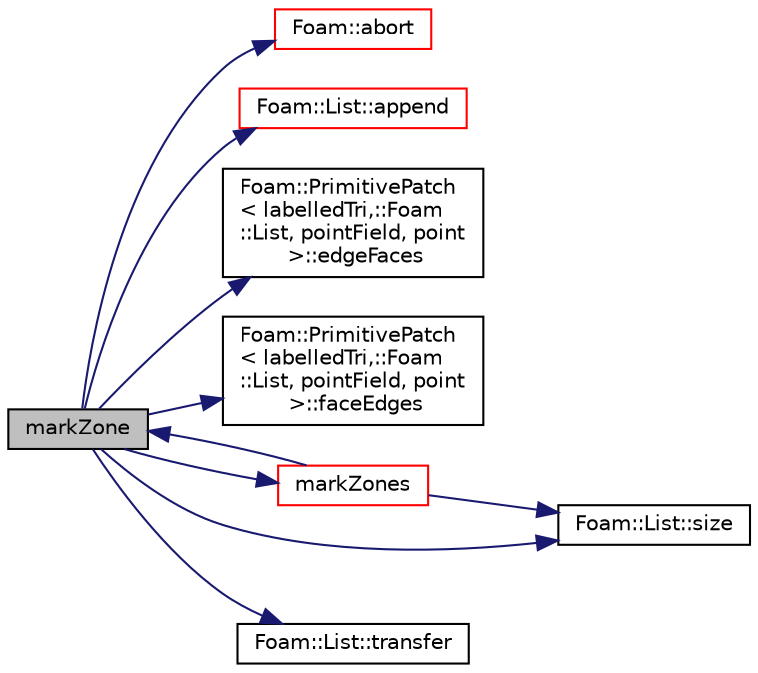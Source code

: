 digraph "markZone"
{
  bgcolor="transparent";
  edge [fontname="Helvetica",fontsize="10",labelfontname="Helvetica",labelfontsize="10"];
  node [fontname="Helvetica",fontsize="10",shape=record];
  rankdir="LR";
  Node1 [label="markZone",height=0.2,width=0.4,color="black", fillcolor="grey75", style="filled", fontcolor="black"];
  Node1 -> Node2 [color="midnightblue",fontsize="10",style="solid",fontname="Helvetica"];
  Node2 [label="Foam::abort",height=0.2,width=0.4,color="red",URL="$a10974.html#a447107a607d03e417307c203fa5fb44b"];
  Node1 -> Node3 [color="midnightblue",fontsize="10",style="solid",fontname="Helvetica"];
  Node3 [label="Foam::List::append",height=0.2,width=0.4,color="red",URL="$a01391.html#a399dd2bf0d9a32016717dc90126f016b",tooltip="Append an element at the end of the list. "];
  Node1 -> Node4 [color="midnightblue",fontsize="10",style="solid",fontname="Helvetica"];
  Node4 [label="Foam::PrimitivePatch\l\< labelledTri,::Foam\l::List, pointField, point\l \>::edgeFaces",height=0.2,width=0.4,color="black",URL="$a02011.html#ab456054a1e7e1a07261799f50167916f",tooltip="Return edge-face addressing. "];
  Node1 -> Node5 [color="midnightblue",fontsize="10",style="solid",fontname="Helvetica"];
  Node5 [label="Foam::PrimitivePatch\l\< labelledTri,::Foam\l::List, pointField, point\l \>::faceEdges",height=0.2,width=0.4,color="black",URL="$a02011.html#af8f18d40d14450677bb24334032e7638",tooltip="Return face-edge addressing. "];
  Node1 -> Node6 [color="midnightblue",fontsize="10",style="solid",fontname="Helvetica"];
  Node6 [label="markZones",height=0.2,width=0.4,color="red",URL="$a02758.html#ae3c972838ac29abd5969ccf6d74c88ad",tooltip="(size and) fills faceZone with zone of face. Zone is area "];
  Node6 -> Node7 [color="midnightblue",fontsize="10",style="solid",fontname="Helvetica"];
  Node7 [label="Foam::List::size",height=0.2,width=0.4,color="black",URL="$a01391.html#a8a5f6fa29bd4b500caf186f60245b384",tooltip="Override size to be inconsistent with allocated storage. "];
  Node6 -> Node1 [color="midnightblue",fontsize="10",style="solid",fontname="Helvetica"];
  Node1 -> Node7 [color="midnightblue",fontsize="10",style="solid",fontname="Helvetica"];
  Node1 -> Node8 [color="midnightblue",fontsize="10",style="solid",fontname="Helvetica"];
  Node8 [label="Foam::List::transfer",height=0.2,width=0.4,color="black",URL="$a01391.html#a25ad1d2084d16b234b0cf91c07e832c0",tooltip="Transfer the contents of the argument List into this list. "];
}
